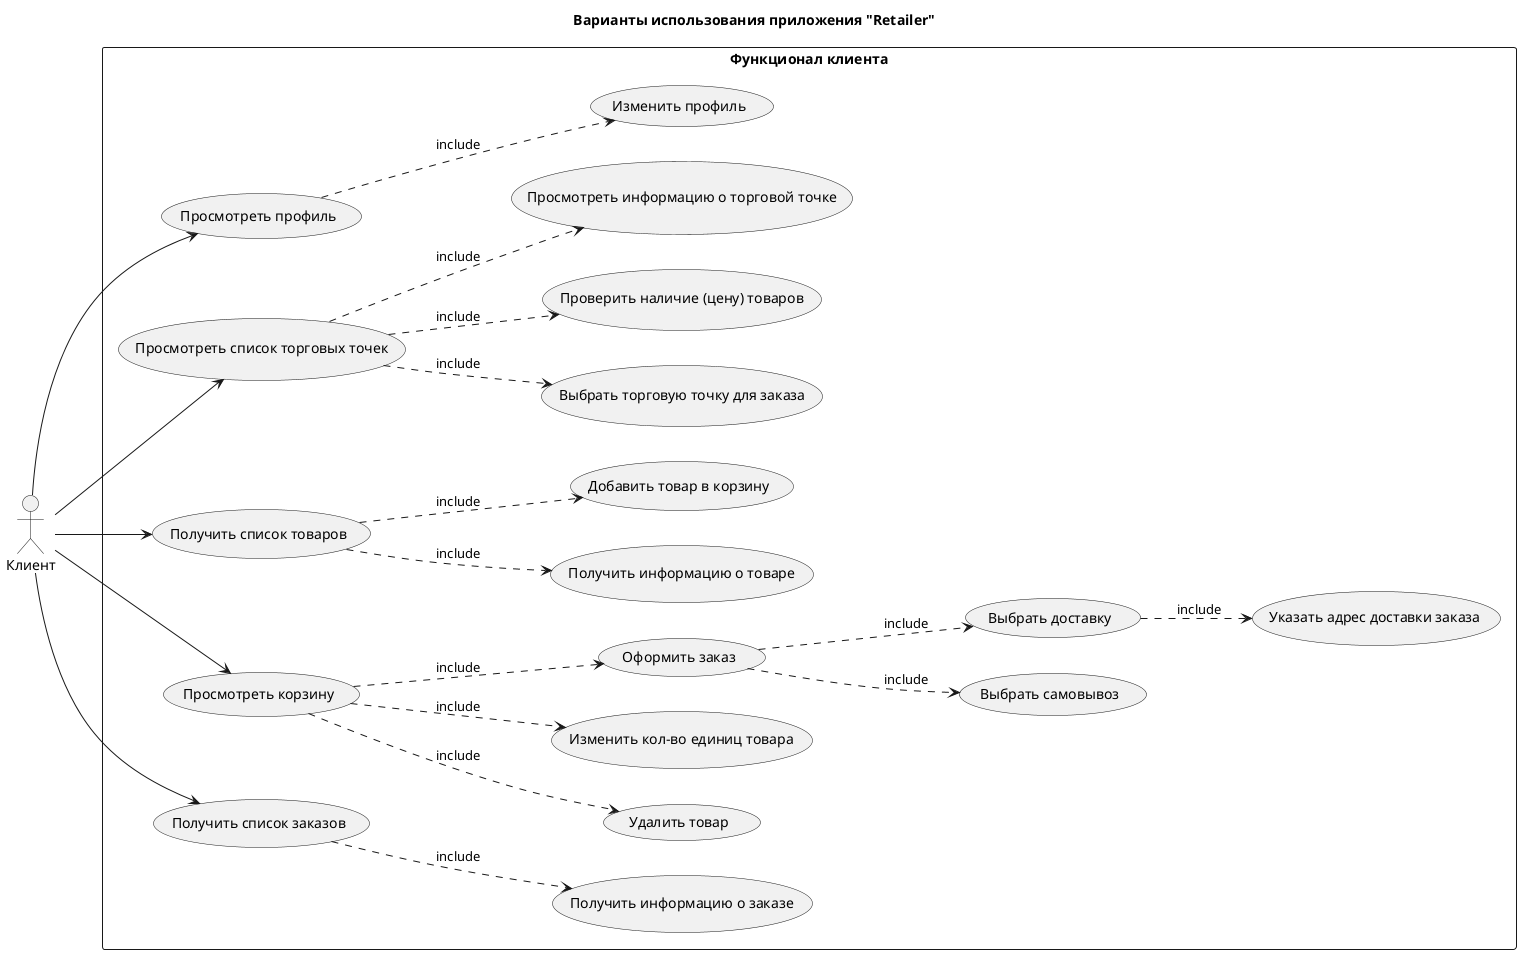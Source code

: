 @startuml "Retailer"

title Варианты использования приложения "Retailer"

left to right direction

actor :Клиент: as Cli

rectangle "Функционал клиента" {
    usecase "Просмотреть профиль" as CheckProfile
    usecase "Изменить профиль" as UpdateProfile

    usecase "Просмотреть список торговых точек" as ShopList
    usecase "Выбрать торговую точку для заказа" as ChooseShop
    usecase "Проверить наличие (цену) товаров" as ShopProductsInfo
    usecase "Просмотреть информацию о торговой точке" as ShopInfo

    usecase "Получить список товаров" as CliProductsListInfo
    usecase "Получить информацию о товаре" as ShopProductInfo
    usecase "Добавить товар в корзину" as AddProductToCart

    usecase "Просмотреть корзину" as CheckCart
    usecase "Удалить товар" as RemoveProductFromCart
    usecase "Изменить кол-во единиц товара" as EditProductInCart
    usecase "Оформить заказ" as ApplyOrder
    usecase "Выбрать самовывоз" as TakeawayOrder
    usecase "Выбрать доставку" as DeliveringOrder
    usecase "Указать адрес доставки заказа" as ChooseAddressToDeliveryOrder

    usecase "Получить список заказов" as OrdersList
    usecase "Получить информацию о заказе" as OrderInfo
}


Cli --> ShopList
ShopList ..> ShopInfo : include
ShopList ..> ChooseShop : include
ShopList ..> ShopProductsInfo : include

Cli --> CliProductsListInfo
CliProductsListInfo ..> AddProductToCart : include
CliProductsListInfo ..> ShopProductInfo : include

Cli --> OrdersList
OrdersList ..> OrderInfo : include

Cli --> CheckCart
CheckCart ..> RemoveProductFromCart : include
CheckCart ..> EditProductInCart : include
CheckCart ..> ApplyOrder : include
ApplyOrder ..> TakeawayOrder : include
ApplyOrder ..> DeliveringOrder : include
DeliveringOrder ..> ChooseAddressToDeliveryOrder : include

Cli --> CheckProfile
CheckProfile ..> UpdateProfile : include


@enduml

